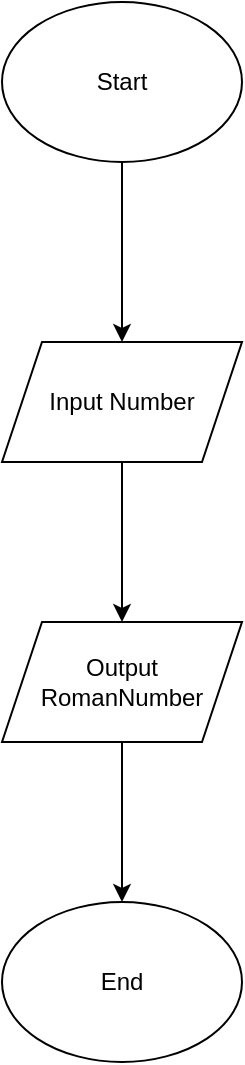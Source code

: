 <mxfile version="24.9.1">
  <diagram name="หน้า-1" id="7n2R_679eKvTWGpXYVrv">
    <mxGraphModel dx="1050" dy="530" grid="1" gridSize="10" guides="1" tooltips="1" connect="1" arrows="1" fold="1" page="1" pageScale="1" pageWidth="827" pageHeight="1169" math="0" shadow="0">
      <root>
        <mxCell id="0" />
        <mxCell id="1" parent="0" />
        <mxCell id="qHkN0wnDD1HUzu4hAczV-3" value="" style="edgeStyle=orthogonalEdgeStyle;rounded=0;orthogonalLoop=1;jettySize=auto;html=1;" edge="1" parent="1" source="qHkN0wnDD1HUzu4hAczV-1" target="qHkN0wnDD1HUzu4hAczV-2">
          <mxGeometry relative="1" as="geometry" />
        </mxCell>
        <mxCell id="qHkN0wnDD1HUzu4hAczV-1" value="Start" style="ellipse;whiteSpace=wrap;html=1;" vertex="1" parent="1">
          <mxGeometry x="354" y="10" width="120" height="80" as="geometry" />
        </mxCell>
        <mxCell id="qHkN0wnDD1HUzu4hAczV-5" value="" style="edgeStyle=orthogonalEdgeStyle;rounded=0;orthogonalLoop=1;jettySize=auto;html=1;" edge="1" parent="1" source="qHkN0wnDD1HUzu4hAczV-2" target="qHkN0wnDD1HUzu4hAczV-4">
          <mxGeometry relative="1" as="geometry" />
        </mxCell>
        <mxCell id="qHkN0wnDD1HUzu4hAczV-2" value="Input Number" style="shape=parallelogram;perimeter=parallelogramPerimeter;whiteSpace=wrap;html=1;fixedSize=1;" vertex="1" parent="1">
          <mxGeometry x="354" y="180" width="120" height="60" as="geometry" />
        </mxCell>
        <mxCell id="qHkN0wnDD1HUzu4hAczV-7" value="" style="edgeStyle=orthogonalEdgeStyle;rounded=0;orthogonalLoop=1;jettySize=auto;html=1;" edge="1" parent="1" source="qHkN0wnDD1HUzu4hAczV-4" target="qHkN0wnDD1HUzu4hAczV-6">
          <mxGeometry relative="1" as="geometry" />
        </mxCell>
        <mxCell id="qHkN0wnDD1HUzu4hAczV-4" value="Output RomanNumber" style="shape=parallelogram;perimeter=parallelogramPerimeter;whiteSpace=wrap;html=1;fixedSize=1;" vertex="1" parent="1">
          <mxGeometry x="354" y="320" width="120" height="60" as="geometry" />
        </mxCell>
        <mxCell id="qHkN0wnDD1HUzu4hAczV-6" value="End" style="ellipse;whiteSpace=wrap;html=1;" vertex="1" parent="1">
          <mxGeometry x="354" y="460" width="120" height="80" as="geometry" />
        </mxCell>
      </root>
    </mxGraphModel>
  </diagram>
</mxfile>
